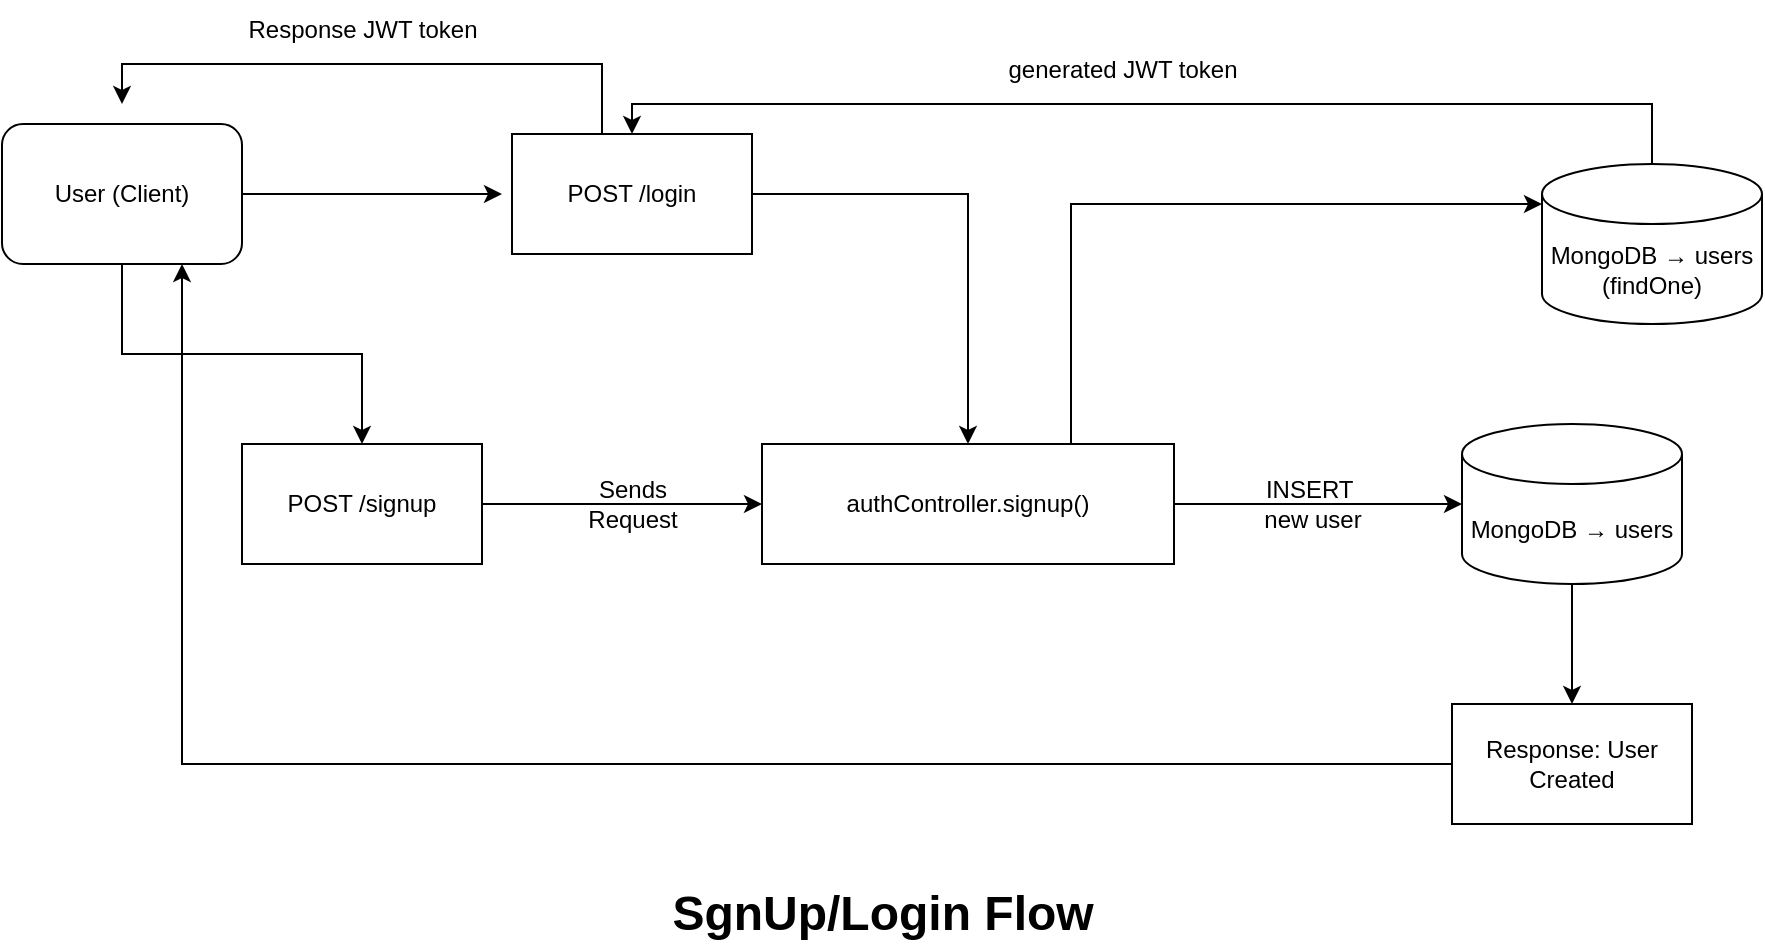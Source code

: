 <mxfile version="27.1.4">
  <diagram name="Page-1" id="hFIVYPibdmK-dtFTB5V8">
    <mxGraphModel dx="2379" dy="1061" grid="1" gridSize="10" guides="1" tooltips="1" connect="1" arrows="1" fold="1" page="1" pageScale="1" pageWidth="827" pageHeight="1169" math="0" shadow="0">
      <root>
        <mxCell id="0" />
        <mxCell id="1" parent="0" />
        <mxCell id="WnbSG1edf20pGGd3hCOF-12" value="" style="edgeStyle=orthogonalEdgeStyle;rounded=0;orthogonalLoop=1;jettySize=auto;html=1;" edge="1" parent="1" source="WnbSG1edf20pGGd3hCOF-1" target="WnbSG1edf20pGGd3hCOF-8">
          <mxGeometry relative="1" as="geometry" />
        </mxCell>
        <mxCell id="WnbSG1edf20pGGd3hCOF-34" style="edgeStyle=orthogonalEdgeStyle;rounded=0;orthogonalLoop=1;jettySize=auto;html=1;" edge="1" parent="1" source="WnbSG1edf20pGGd3hCOF-1">
          <mxGeometry relative="1" as="geometry">
            <mxPoint x="280" y="105" as="targetPoint" />
          </mxGeometry>
        </mxCell>
        <mxCell id="WnbSG1edf20pGGd3hCOF-1" value="&lt;span style=&quot;text-wrap-mode: nowrap;&quot;&gt;User (Client)&lt;/span&gt;" style="rounded=1;whiteSpace=wrap;html=1;" vertex="1" parent="1">
          <mxGeometry x="30" y="70" width="120" height="70" as="geometry" />
        </mxCell>
        <mxCell id="WnbSG1edf20pGGd3hCOF-13" value="" style="edgeStyle=orthogonalEdgeStyle;rounded=0;orthogonalLoop=1;jettySize=auto;html=1;" edge="1" parent="1" source="WnbSG1edf20pGGd3hCOF-8" target="WnbSG1edf20pGGd3hCOF-11">
          <mxGeometry relative="1" as="geometry" />
        </mxCell>
        <mxCell id="WnbSG1edf20pGGd3hCOF-8" value="POST /signup" style="rounded=0;whiteSpace=wrap;html=1;" vertex="1" parent="1">
          <mxGeometry x="150" y="230" width="120" height="60" as="geometry" />
        </mxCell>
        <mxCell id="WnbSG1edf20pGGd3hCOF-25" style="edgeStyle=orthogonalEdgeStyle;rounded=0;orthogonalLoop=1;jettySize=auto;html=1;entryX=0.75;entryY=1;entryDx=0;entryDy=0;" edge="1" parent="1" source="WnbSG1edf20pGGd3hCOF-9" target="WnbSG1edf20pGGd3hCOF-1">
          <mxGeometry relative="1" as="geometry">
            <mxPoint x="90" y="300" as="targetPoint" />
            <Array as="points">
              <mxPoint x="120" y="390" />
            </Array>
          </mxGeometry>
        </mxCell>
        <mxCell id="WnbSG1edf20pGGd3hCOF-9" value="Response: User Created" style="rounded=0;whiteSpace=wrap;html=1;" vertex="1" parent="1">
          <mxGeometry x="755" y="360" width="120" height="60" as="geometry" />
        </mxCell>
        <mxCell id="WnbSG1edf20pGGd3hCOF-19" value="" style="edgeStyle=orthogonalEdgeStyle;rounded=0;orthogonalLoop=1;jettySize=auto;html=1;" edge="1" parent="1" source="WnbSG1edf20pGGd3hCOF-11" target="WnbSG1edf20pGGd3hCOF-17">
          <mxGeometry relative="1" as="geometry" />
        </mxCell>
        <mxCell id="WnbSG1edf20pGGd3hCOF-38" style="edgeStyle=orthogonalEdgeStyle;rounded=0;orthogonalLoop=1;jettySize=auto;html=1;exitX=0.75;exitY=0;exitDx=0;exitDy=0;" edge="1" parent="1" source="WnbSG1edf20pGGd3hCOF-11" target="WnbSG1edf20pGGd3hCOF-36">
          <mxGeometry relative="1" as="geometry">
            <mxPoint x="564.185" y="110" as="targetPoint" />
            <Array as="points">
              <mxPoint x="564" y="110" />
            </Array>
          </mxGeometry>
        </mxCell>
        <mxCell id="WnbSG1edf20pGGd3hCOF-11" value="authController.signup()" style="rounded=0;whiteSpace=wrap;html=1;" vertex="1" parent="1">
          <mxGeometry x="410" y="230" width="206" height="60" as="geometry" />
        </mxCell>
        <mxCell id="WnbSG1edf20pGGd3hCOF-16" value="Sends&lt;div&gt;Request&lt;/div&gt;" style="text;html=1;align=center;verticalAlign=middle;resizable=0;points=[];autosize=1;strokeColor=none;fillColor=none;" vertex="1" parent="1">
          <mxGeometry x="310" y="240" width="70" height="40" as="geometry" />
        </mxCell>
        <mxCell id="WnbSG1edf20pGGd3hCOF-32" value="" style="edgeStyle=orthogonalEdgeStyle;rounded=0;orthogonalLoop=1;jettySize=auto;html=1;" edge="1" parent="1" source="WnbSG1edf20pGGd3hCOF-17" target="WnbSG1edf20pGGd3hCOF-9">
          <mxGeometry relative="1" as="geometry" />
        </mxCell>
        <mxCell id="WnbSG1edf20pGGd3hCOF-17" value="MongoDB → users" style="shape=cylinder3;whiteSpace=wrap;html=1;boundedLbl=1;backgroundOutline=1;size=15;" vertex="1" parent="1">
          <mxGeometry x="760" y="220" width="110" height="80" as="geometry" />
        </mxCell>
        <mxCell id="WnbSG1edf20pGGd3hCOF-18" value=" INSERT&amp;nbsp;&lt;div&gt;new user&lt;/div&gt;" style="text;html=1;align=center;verticalAlign=middle;resizable=0;points=[];autosize=1;strokeColor=none;fillColor=none;" vertex="1" parent="1">
          <mxGeometry x="650" y="240" width="70" height="40" as="geometry" />
        </mxCell>
        <mxCell id="WnbSG1edf20pGGd3hCOF-35" style="edgeStyle=orthogonalEdgeStyle;rounded=0;orthogonalLoop=1;jettySize=auto;html=1;entryX=0.5;entryY=0;entryDx=0;entryDy=0;" edge="1" parent="1" source="WnbSG1edf20pGGd3hCOF-27" target="WnbSG1edf20pGGd3hCOF-11">
          <mxGeometry relative="1" as="geometry">
            <mxPoint x="510" y="220" as="targetPoint" />
          </mxGeometry>
        </mxCell>
        <mxCell id="WnbSG1edf20pGGd3hCOF-43" style="edgeStyle=orthogonalEdgeStyle;rounded=0;orthogonalLoop=1;jettySize=auto;html=1;" edge="1" parent="1" source="WnbSG1edf20pGGd3hCOF-27">
          <mxGeometry relative="1" as="geometry">
            <mxPoint x="90" y="60" as="targetPoint" />
            <Array as="points">
              <mxPoint x="330" y="40" />
              <mxPoint x="90" y="40" />
            </Array>
          </mxGeometry>
        </mxCell>
        <mxCell id="WnbSG1edf20pGGd3hCOF-27" value="POST /login" style="rounded=0;whiteSpace=wrap;html=1;" vertex="1" parent="1">
          <mxGeometry x="285" y="75" width="120" height="60" as="geometry" />
        </mxCell>
        <mxCell id="WnbSG1edf20pGGd3hCOF-39" style="edgeStyle=orthogonalEdgeStyle;rounded=0;orthogonalLoop=1;jettySize=auto;html=1;entryX=0.5;entryY=0;entryDx=0;entryDy=0;" edge="1" parent="1" source="WnbSG1edf20pGGd3hCOF-36" target="WnbSG1edf20pGGd3hCOF-27">
          <mxGeometry relative="1" as="geometry">
            <mxPoint x="800" y="20" as="targetPoint" />
            <Array as="points">
              <mxPoint x="855" y="60" />
              <mxPoint x="345" y="60" />
            </Array>
          </mxGeometry>
        </mxCell>
        <mxCell id="WnbSG1edf20pGGd3hCOF-36" value="MongoDB → users&lt;div&gt;(findOne)&lt;/div&gt;" style="shape=cylinder3;whiteSpace=wrap;html=1;boundedLbl=1;backgroundOutline=1;size=15;" vertex="1" parent="1">
          <mxGeometry x="800" y="90" width="110" height="80" as="geometry" />
        </mxCell>
        <mxCell id="WnbSG1edf20pGGd3hCOF-40" value="generated JWT token" style="text;html=1;align=center;verticalAlign=middle;resizable=0;points=[];autosize=1;strokeColor=none;fillColor=none;" vertex="1" parent="1">
          <mxGeometry x="520" y="28" width="140" height="30" as="geometry" />
        </mxCell>
        <mxCell id="WnbSG1edf20pGGd3hCOF-44" value="Response JWT token" style="text;html=1;align=center;verticalAlign=middle;resizable=0;points=[];autosize=1;strokeColor=none;fillColor=none;" vertex="1" parent="1">
          <mxGeometry x="140" y="8" width="140" height="30" as="geometry" />
        </mxCell>
        <mxCell id="WnbSG1edf20pGGd3hCOF-46" value="SgnUp/Login Flow" style="text;html=1;align=center;verticalAlign=middle;resizable=0;points=[];autosize=1;strokeColor=none;fillColor=none;fontSize=24;fontStyle=1;" vertex="1" parent="1">
          <mxGeometry x="410" y="450" width="120" height="30" as="geometry" />
        </mxCell>
      </root>
    </mxGraphModel>
  </diagram>
</mxfile>
